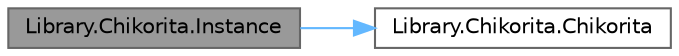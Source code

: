 digraph "Library.Chikorita.Instance"
{
 // INTERACTIVE_SVG=YES
 // LATEX_PDF_SIZE
  bgcolor="transparent";
  edge [fontname=Helvetica,fontsize=10,labelfontname=Helvetica,labelfontsize=10];
  node [fontname=Helvetica,fontsize=10,shape=box,height=0.2,width=0.4];
  rankdir="LR";
  Node1 [id="Node000001",label="Library.Chikorita.Instance",height=0.2,width=0.4,color="gray40", fillcolor="grey60", style="filled", fontcolor="black",tooltip="Este método retorna una copia del pokemon aplicando así, el patrón prototype."];
  Node1 -> Node2 [id="edge1_Node000001_Node000002",color="steelblue1",style="solid",tooltip=" "];
  Node2 [id="Node000002",label="Library.Chikorita.Chikorita",height=0.2,width=0.4,color="grey40", fillcolor="white", style="filled",URL="$classLibrary_1_1Chikorita.html#abd7e98874044dbf7460be88ef436413d",tooltip="Constructor de Chikorita, implementa el patron GRASP creator."];
}
